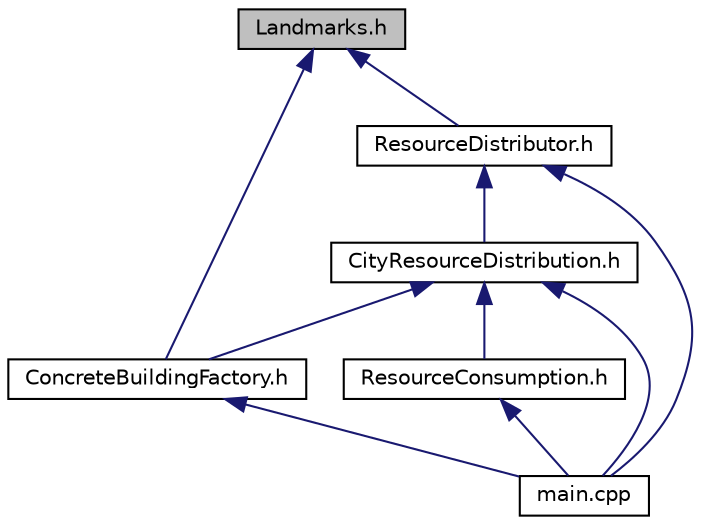 digraph "Landmarks.h"
{
 // LATEX_PDF_SIZE
  edge [fontname="Helvetica",fontsize="10",labelfontname="Helvetica",labelfontsize="10"];
  node [fontname="Helvetica",fontsize="10",shape=record];
  Node1 [label="Landmarks.h",height=0.2,width=0.4,color="black", fillcolor="grey75", style="filled", fontcolor="black",tooltip="Defines the Landmarks class for representing landmark buildings in a city."];
  Node1 -> Node2 [dir="back",color="midnightblue",fontsize="10",style="solid",fontname="Helvetica"];
  Node2 [label="ConcreteBuildingFactory.h",height=0.2,width=0.4,color="black", fillcolor="white", style="filled",URL="$ConcreteBuildingFactory_8h.html",tooltip=" "];
  Node2 -> Node3 [dir="back",color="midnightblue",fontsize="10",style="solid",fontname="Helvetica"];
  Node3 [label="main.cpp",height=0.2,width=0.4,color="black", fillcolor="white", style="filled",URL="$main_8cpp.html",tooltip="Main entry point for the City Simulation system."];
  Node1 -> Node4 [dir="back",color="midnightblue",fontsize="10",style="solid",fontname="Helvetica"];
  Node4 [label="ResourceDistributor.h",height=0.2,width=0.4,color="black", fillcolor="white", style="filled",URL="$ResourceDistributor_8h.html",tooltip="Resource distribution system interface."];
  Node4 -> Node5 [dir="back",color="midnightblue",fontsize="10",style="solid",fontname="Helvetica"];
  Node5 [label="CityResourceDistribution.h",height=0.2,width=0.4,color="black", fillcolor="white", style="filled",URL="$CityResourceDistribution_8h.html",tooltip="Resource distribution management system."];
  Node5 -> Node2 [dir="back",color="midnightblue",fontsize="10",style="solid",fontname="Helvetica"];
  Node5 -> Node3 [dir="back",color="midnightblue",fontsize="10",style="solid",fontname="Helvetica"];
  Node5 -> Node6 [dir="back",color="midnightblue",fontsize="10",style="solid",fontname="Helvetica"];
  Node6 [label="ResourceConsumption.h",height=0.2,width=0.4,color="black", fillcolor="white", style="filled",URL="$ResourceConsumption_8h.html",tooltip=" "];
  Node6 -> Node3 [dir="back",color="midnightblue",fontsize="10",style="solid",fontname="Helvetica"];
  Node4 -> Node3 [dir="back",color="midnightblue",fontsize="10",style="solid",fontname="Helvetica"];
}
